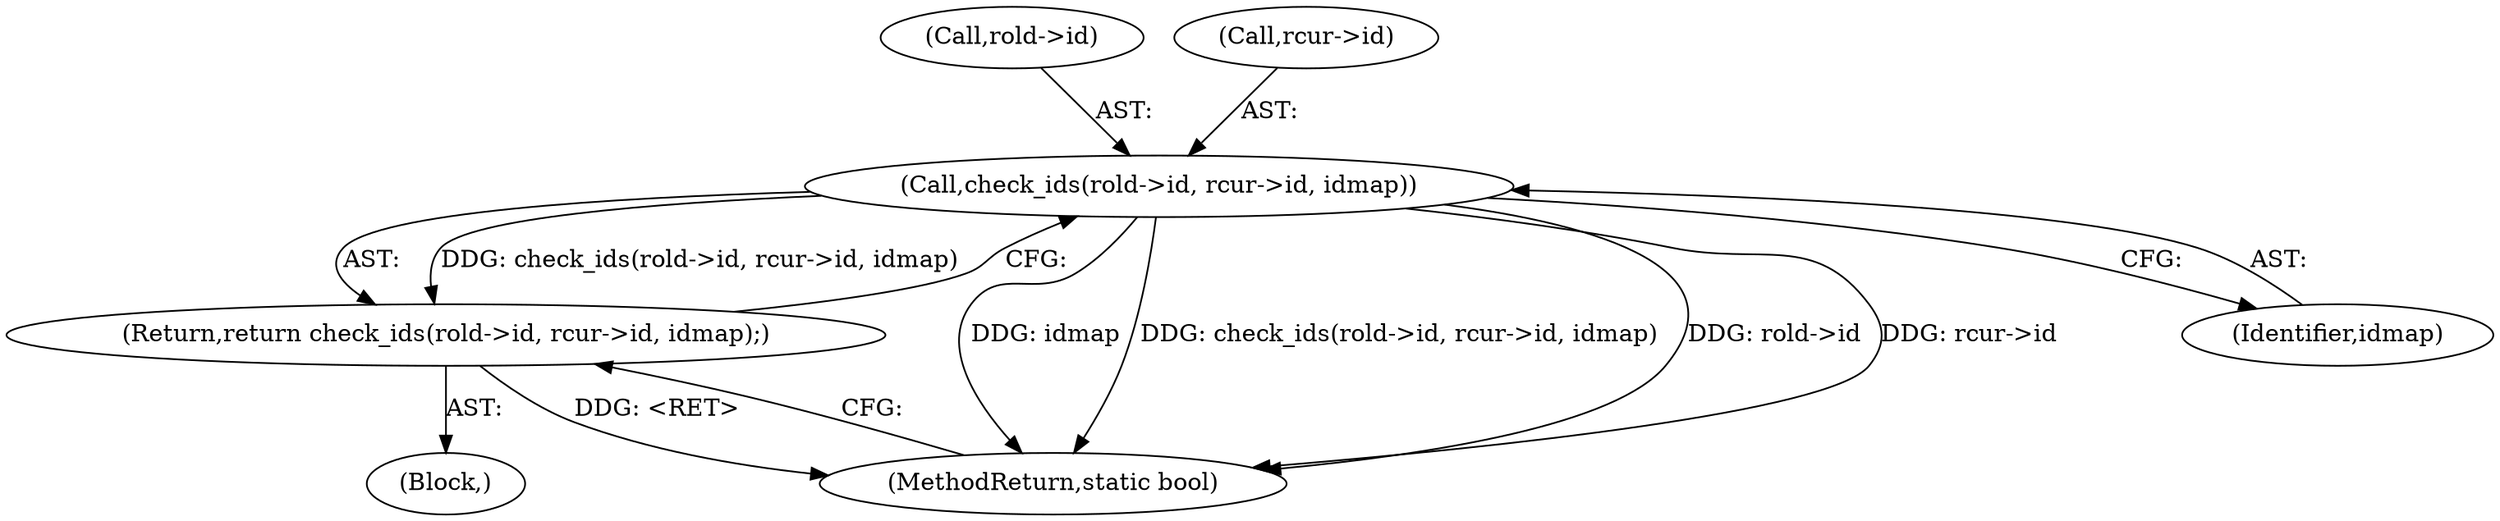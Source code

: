 digraph "0_linux_179d1c5602997fef5a940c6ddcf31212cbfebd14@pointer" {
"1000228" [label="(Call,check_ids(rold->id, rcur->id, idmap))"];
"1000227" [label="(Return,return check_ids(rold->id, rcur->id, idmap);)"];
"1000229" [label="(Call,rold->id)"];
"1000307" [label="(MethodReturn,static bool)"];
"1000150" [label="(Block,)"];
"1000235" [label="(Identifier,idmap)"];
"1000228" [label="(Call,check_ids(rold->id, rcur->id, idmap))"];
"1000232" [label="(Call,rcur->id)"];
"1000227" [label="(Return,return check_ids(rold->id, rcur->id, idmap);)"];
"1000228" -> "1000227"  [label="AST: "];
"1000228" -> "1000235"  [label="CFG: "];
"1000229" -> "1000228"  [label="AST: "];
"1000232" -> "1000228"  [label="AST: "];
"1000235" -> "1000228"  [label="AST: "];
"1000227" -> "1000228"  [label="CFG: "];
"1000228" -> "1000307"  [label="DDG: idmap"];
"1000228" -> "1000307"  [label="DDG: check_ids(rold->id, rcur->id, idmap)"];
"1000228" -> "1000307"  [label="DDG: rold->id"];
"1000228" -> "1000307"  [label="DDG: rcur->id"];
"1000228" -> "1000227"  [label="DDG: check_ids(rold->id, rcur->id, idmap)"];
"1000227" -> "1000150"  [label="AST: "];
"1000307" -> "1000227"  [label="CFG: "];
"1000227" -> "1000307"  [label="DDG: <RET>"];
}
